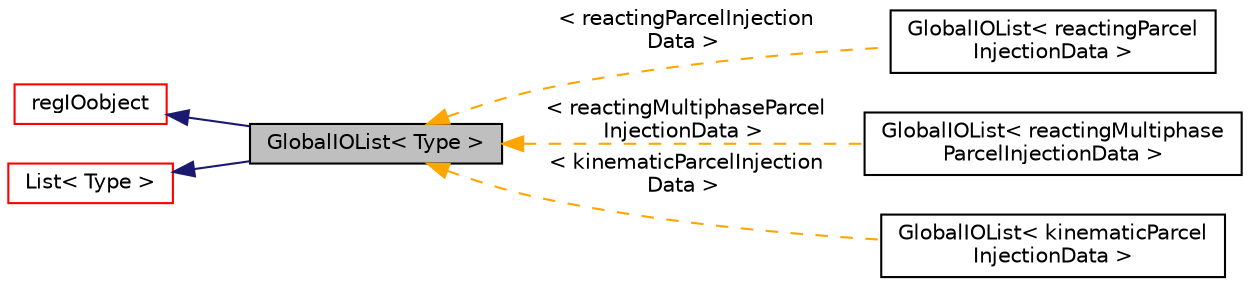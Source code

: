 digraph "GlobalIOList&lt; Type &gt;"
{
  bgcolor="transparent";
  edge [fontname="Helvetica",fontsize="10",labelfontname="Helvetica",labelfontsize="10"];
  node [fontname="Helvetica",fontsize="10",shape=record];
  rankdir="LR";
  Node1 [label="GlobalIOList\< Type \>",height=0.2,width=0.4,color="black", fillcolor="grey75", style="filled" fontcolor="black"];
  Node2 -> Node1 [dir="back",color="midnightblue",fontsize="10",style="solid",fontname="Helvetica"];
  Node2 [label="regIOobject",height=0.2,width=0.4,color="red",URL="$classFoam_1_1regIOobject.html",tooltip="regIOobject is an abstract class derived from IOobject to handle automatic object registration with t..."];
  Node3 -> Node1 [dir="back",color="midnightblue",fontsize="10",style="solid",fontname="Helvetica"];
  Node3 [label="List\< Type \>",height=0.2,width=0.4,color="red",URL="$classFoam_1_1List.html"];
  Node1 -> Node4 [dir="back",color="orange",fontsize="10",style="dashed",label=" \< reactingParcelInjection\lData \>" ,fontname="Helvetica"];
  Node4 [label="GlobalIOList\< reactingParcel\lInjectionData \>",height=0.2,width=0.4,color="black",URL="$classFoam_1_1GlobalIOList.html"];
  Node1 -> Node5 [dir="back",color="orange",fontsize="10",style="dashed",label=" \< reactingMultiphaseParcel\lInjectionData \>" ,fontname="Helvetica"];
  Node5 [label="GlobalIOList\< reactingMultiphase\lParcelInjectionData \>",height=0.2,width=0.4,color="black",URL="$classFoam_1_1GlobalIOList.html"];
  Node1 -> Node6 [dir="back",color="orange",fontsize="10",style="dashed",label=" \< kinematicParcelInjection\lData \>" ,fontname="Helvetica"];
  Node6 [label="GlobalIOList\< kinematicParcel\lInjectionData \>",height=0.2,width=0.4,color="black",URL="$classFoam_1_1GlobalIOList.html"];
}
